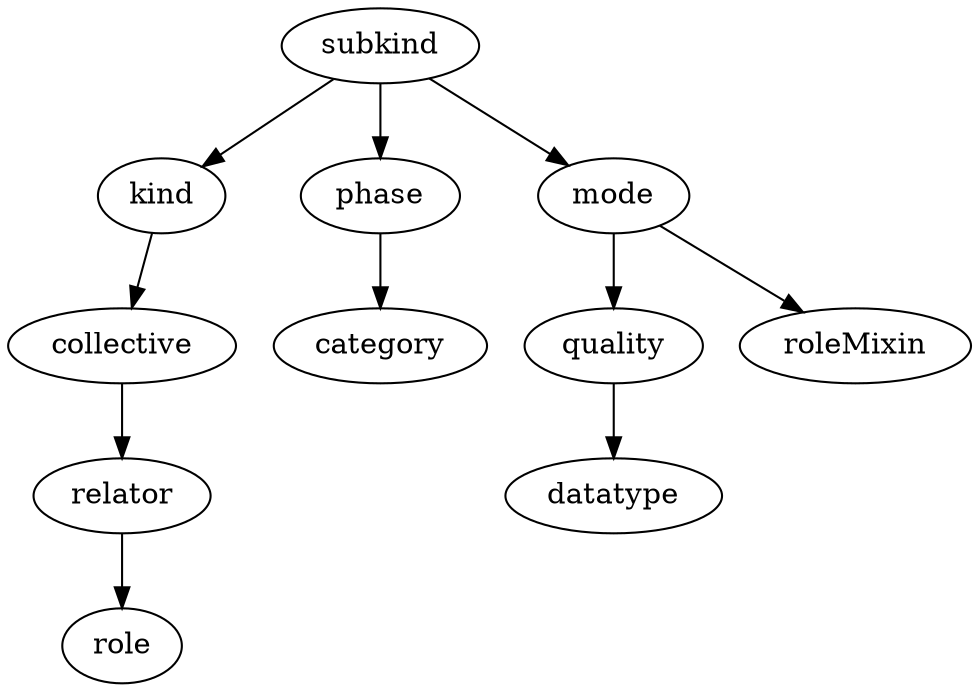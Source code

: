 strict digraph  {
subkind;
kind;
phase;
mode;
collective;
relator;
role;
quality;
roleMixin;
datatype;
category;
subkind -> kind;
subkind -> phase;
subkind -> mode;
kind -> collective;
phase -> category;
mode -> quality;
mode -> roleMixin;
collective -> relator;
relator -> role;
quality -> datatype;
}
